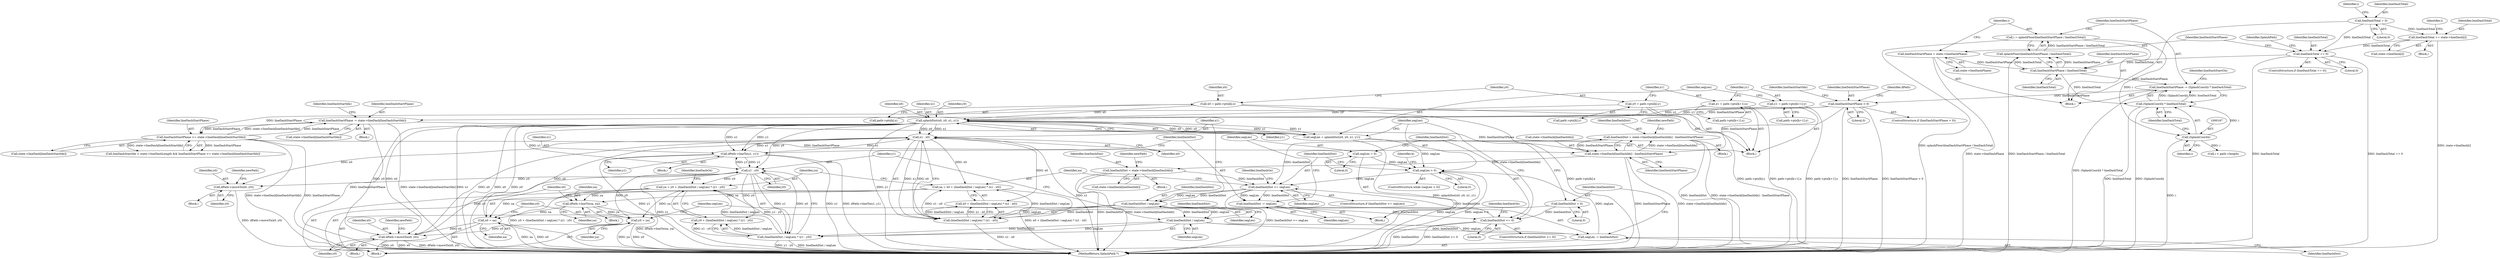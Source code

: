 digraph "0_poppler_8b6dc55e530b2f5ede6b9dfb64aafdd1d5836492@API" {
"1000389" [label="(Call,dPath->moveTo(x0, y0))"];
"1000369" [label="(Call,x1 - x0)"];
"1000323" [label="(Call,splashDist(x0, y0, x1, y1))"];
"1000281" [label="(Call,x0 = path->pts[k].x)"];
"1000290" [label="(Call,y0 = path->pts[k].y)"];
"1000299" [label="(Call,x1 = path->pts[k+1].x)"];
"1000310" [label="(Call,y1 = path->pts[k+1].y)"];
"1000350" [label="(Call,dPath->lineTo(x1, y1))"];
"1000380" [label="(Call,y1 - y0)"];
"1000401" [label="(Call,y0 = ya)"];
"1000395" [label="(Call,dPath->lineTo(xa, ya))"];
"1000361" [label="(Call,xa = x0 + (lineDashDist / segLen) * (x1 - x0))"];
"1000365" [label="(Call,(lineDashDist / segLen) * (x1 - x0))"];
"1000366" [label="(Call,lineDashDist / segLen)"];
"1000334" [label="(Call,lineDashDist >= segLen)"];
"1000259" [label="(Call,lineDashDist = state->lineDash[lineDashIdx] - lineDashStartPhase)"];
"1000261" [label="(Call,state->lineDash[lineDashIdx] - lineDashStartPhase)"];
"1000177" [label="(Call,lineDashStartPhase > 0)"];
"1000163" [label="(Call,lineDashStartPhase -= (SplashCoord)i * lineDashTotal)"];
"1000165" [label="(Call,(SplashCoord)i * lineDashTotal)"];
"1000166" [label="(Call,(SplashCoord)i)"];
"1000157" [label="(Call,i = splashFloor(lineDashStartPhase / lineDashTotal))"];
"1000159" [label="(Call,splashFloor(lineDashStartPhase / lineDashTotal))"];
"1000160" [label="(Call,lineDashStartPhase / lineDashTotal)"];
"1000152" [label="(Call,lineDashStartPhase = state->lineDashPhase)"];
"1000145" [label="(Call,lineDashTotal == 0)"];
"1000122" [label="(Call,lineDashTotal = 0)"];
"1000137" [label="(Call,lineDashTotal += state->lineDash[i])"];
"1000200" [label="(Call,lineDashStartPhase -= state->lineDash[lineDashStartIdx])"];
"1000188" [label="(Call,lineDashStartPhase >= state->lineDash[lineDashStartIdx])"];
"1000411" [label="(Call,lineDashDist <= 0)"];
"1000407" [label="(Call,lineDashDist = 0)"];
"1000353" [label="(Call,lineDashDist -= segLen)"];
"1000430" [label="(Call,lineDashDist = state->lineDash[lineDashIdx])"];
"1000329" [label="(Call,segLen > 0)"];
"1000404" [label="(Call,segLen -= lineDashDist)"];
"1000377" [label="(Call,lineDashDist / segLen)"];
"1000356" [label="(Call,segLen = 0)"];
"1000321" [label="(Call,segLen = splashDist(x0, y0, x1, y1))"];
"1000372" [label="(Call,ya = y0 + (lineDashDist / segLen) * (y1 - y0))"];
"1000376" [label="(Call,(lineDashDist / segLen) * (y1 - y0))"];
"1000344" [label="(Call,dPath->moveTo(x0, y0))"];
"1000398" [label="(Call,x0 = xa)"];
"1000283" [label="(Call,path->pts[k].x)"];
"1000400" [label="(Identifier,xa)"];
"1000124" [label="(Literal,0)"];
"1000177" [label="(Call,lineDashStartPhase > 0)"];
"1000438" [label="(Identifier,newPath)"];
"1000388" [label="(Block,)"];
"1000385" [label="(Block,)"];
"1000137" [label="(Call,lineDashTotal += state->lineDash[i])"];
"1000279" [label="(Identifier,k)"];
"1000367" [label="(Identifier,lineDashDist)"];
"1000416" [label="(Identifier,lineDashOn)"];
"1000406" [label="(Identifier,lineDashDist)"];
"1000399" [label="(Identifier,x0)"];
"1000166" [label="(Call,(SplashCoord)i)"];
"1000335" [label="(Identifier,lineDashDist)"];
"1000357" [label="(Identifier,segLen)"];
"1000369" [label="(Call,x1 - x0)"];
"1000127" [label="(Identifier,i)"];
"1000201" [label="(Identifier,lineDashStartPhase)"];
"1000301" [label="(Call,path->pts[k+1].x)"];
"1000405" [label="(Identifier,segLen)"];
"1000135" [label="(Identifier,i)"];
"1000432" [label="(Call,state->lineDash[lineDashIdx])"];
"1000260" [label="(Identifier,lineDashDist)"];
"1000139" [label="(Call,state->lineDash[i])"];
"1000371" [label="(Identifier,x0)"];
"1000362" [label="(Identifier,xa)"];
"1000312" [label="(Call,path->pts[k+1].y)"];
"1000325" [label="(Identifier,y0)"];
"1000225" [label="(Call,i < path->length)"];
"1000188" [label="(Call,lineDashStartPhase >= state->lineDash[lineDashStartIdx])"];
"1000355" [label="(Identifier,segLen)"];
"1000179" [label="(Literal,0)"];
"1000322" [label="(Identifier,segLen)"];
"1000404" [label="(Call,segLen -= lineDashDist)"];
"1000339" [label="(Identifier,lineDashOn)"];
"1000165" [label="(Call,(SplashCoord)i * lineDashTotal)"];
"1000361" [label="(Call,xa = x0 + (lineDashDist / segLen) * (x1 - x0))"];
"1000299" [label="(Call,x1 = path->pts[k+1].x)"];
"1000330" [label="(Identifier,segLen)"];
"1000336" [label="(Identifier,segLen)"];
"1000366" [label="(Call,lineDashDist / segLen)"];
"1000329" [label="(Call,segLen > 0)"];
"1000168" [label="(Identifier,i)"];
"1000324" [label="(Identifier,x0)"];
"1000123" [label="(Identifier,lineDashTotal)"];
"1000152" [label="(Call,lineDashStartPhase = state->lineDashPhase)"];
"1000381" [label="(Identifier,y1)"];
"1000333" [label="(ControlStructure,if (lineDashDist >= segLen))"];
"1000230" [label="(Block,)"];
"1000159" [label="(Call,splashFloor(lineDashStartPhase / lineDashTotal))"];
"1000261" [label="(Call,state->lineDash[lineDashIdx] - lineDashStartPhase)"];
"1000162" [label="(Identifier,lineDashTotal)"];
"1000327" [label="(Identifier,y1)"];
"1000138" [label="(Identifier,lineDashTotal)"];
"1000157" [label="(Call,i = splashFloor(lineDashStartPhase / lineDashTotal))"];
"1000144" [label="(ControlStructure,if (lineDashTotal == 0))"];
"1000410" [label="(ControlStructure,if (lineDashDist <= 0))"];
"1000345" [label="(Identifier,x0)"];
"1000259" [label="(Call,lineDashDist = state->lineDash[lineDashIdx] - lineDashStartPhase)"];
"1000189" [label="(Identifier,lineDashStartPhase)"];
"1000376" [label="(Call,(lineDashDist / segLen) * (y1 - y0))"];
"1000382" [label="(Identifier,y0)"];
"1000384" [label="(Identifier,lineDashOn)"];
"1000323" [label="(Call,splashDist(x0, y0, x1, y1))"];
"1000326" [label="(Identifier,x1)"];
"1000352" [label="(Identifier,y1)"];
"1000282" [label="(Identifier,x0)"];
"1000102" [label="(Block,)"];
"1000153" [label="(Identifier,lineDashStartPhase)"];
"1000350" [label="(Call,dPath->lineTo(x1, y1))"];
"1000300" [label="(Identifier,x1)"];
"1000412" [label="(Identifier,lineDashDist)"];
"1000154" [label="(Call,state->lineDashPhase)"];
"1000396" [label="(Identifier,xa)"];
"1000334" [label="(Call,lineDashDist >= segLen)"];
"1000393" [label="(Identifier,newPath)"];
"1000151" [label="(Identifier,SplashPath)"];
"1000169" [label="(Identifier,lineDashTotal)"];
"1000379" [label="(Identifier,segLen)"];
"1000190" [label="(Call,state->lineDash[lineDashStartIdx])"];
"1000161" [label="(Identifier,lineDashStartPhase)"];
"1000267" [label="(Identifier,lineDashStartPhase)"];
"1000409" [label="(Literal,0)"];
"1000291" [label="(Identifier,y0)"];
"1000200" [label="(Call,lineDashStartPhase -= state->lineDash[lineDashStartIdx])"];
"1000184" [label="(Identifier,lineDashStartIdx)"];
"1000411" [label="(Call,lineDashDist <= 0)"];
"1000195" [label="(Block,)"];
"1000343" [label="(Block,)"];
"1000380" [label="(Call,y1 - y0)"];
"1000337" [label="(Block,)"];
"1000292" [label="(Call,path->pts[k].y)"];
"1000377" [label="(Call,lineDashDist / segLen)"];
"1000269" [label="(Identifier,newPath)"];
"1000344" [label="(Call,dPath->moveTo(x0, y0))"];
"1000374" [label="(Call,y0 + (lineDashDist / segLen) * (y1 - y0))"];
"1000363" [label="(Call,x0 + (lineDashDist / segLen) * (x1 - x0))"];
"1000176" [label="(ControlStructure,if (lineDashStartPhase > 0))"];
"1000431" [label="(Identifier,lineDashDist)"];
"1000407" [label="(Call,lineDashDist = 0)"];
"1000146" [label="(Identifier,lineDashTotal)"];
"1000290" [label="(Call,y0 = path->pts[k].y)"];
"1000351" [label="(Identifier,x1)"];
"1000158" [label="(Identifier,i)"];
"1000346" [label="(Identifier,y0)"];
"1000163" [label="(Call,lineDashStartPhase -= (SplashCoord)i * lineDashTotal)"];
"1000539" [label="(MethodReturn,SplashPath *)"];
"1000365" [label="(Call,(lineDashDist / segLen) * (x1 - x0))"];
"1000122" [label="(Call,lineDashTotal = 0)"];
"1000401" [label="(Call,y0 = ya)"];
"1000147" [label="(Literal,0)"];
"1000391" [label="(Identifier,y0)"];
"1000262" [label="(Call,state->lineDash[lineDashIdx])"];
"1000414" [label="(Block,)"];
"1000378" [label="(Identifier,lineDashDist)"];
"1000280" [label="(Block,)"];
"1000348" [label="(Identifier,newPath)"];
"1000321" [label="(Call,segLen = splashDist(x0, y0, x1, y1))"];
"1000372" [label="(Call,ya = y0 + (lineDashDist / segLen) * (y1 - y0))"];
"1000389" [label="(Call,dPath->moveTo(x0, y0))"];
"1000368" [label="(Identifier,segLen)"];
"1000390" [label="(Identifier,x0)"];
"1000354" [label="(Identifier,lineDashDist)"];
"1000164" [label="(Identifier,lineDashStartPhase)"];
"1000182" [label="(Call,lineDashStartIdx < state->lineDashLength && lineDashStartPhase >= state->lineDash[lineDashStartIdx])"];
"1000145" [label="(Call,lineDashTotal == 0)"];
"1000171" [label="(Identifier,lineDashStartOn)"];
"1000408" [label="(Identifier,lineDashDist)"];
"1000311" [label="(Identifier,y1)"];
"1000395" [label="(Call,dPath->lineTo(xa, ya))"];
"1000397" [label="(Identifier,ya)"];
"1000178" [label="(Identifier,lineDashStartPhase)"];
"1000281" [label="(Call,x0 = path->pts[k].x)"];
"1000402" [label="(Identifier,y0)"];
"1000328" [label="(ControlStructure,while (segLen > 0))"];
"1000370" [label="(Identifier,x1)"];
"1000413" [label="(Literal,0)"];
"1000356" [label="(Call,segLen = 0)"];
"1000358" [label="(Literal,0)"];
"1000221" [label="(Identifier,dPath)"];
"1000373" [label="(Identifier,ya)"];
"1000331" [label="(Literal,0)"];
"1000340" [label="(Block,)"];
"1000430" [label="(Call,lineDashDist = state->lineDash[lineDashIdx])"];
"1000398" [label="(Call,x0 = xa)"];
"1000360" [label="(Block,)"];
"1000208" [label="(Identifier,lineDashStartIdx)"];
"1000353" [label="(Call,lineDashDist -= segLen)"];
"1000160" [label="(Call,lineDashStartPhase / lineDashTotal)"];
"1000202" [label="(Call,state->lineDash[lineDashStartIdx])"];
"1000403" [label="(Identifier,ya)"];
"1000310" [label="(Call,y1 = path->pts[k+1].y)"];
"1000136" [label="(Block,)"];
"1000389" -> "1000388"  [label="AST: "];
"1000389" -> "1000391"  [label="CFG: "];
"1000390" -> "1000389"  [label="AST: "];
"1000391" -> "1000389"  [label="AST: "];
"1000393" -> "1000389"  [label="CFG: "];
"1000389" -> "1000539"  [label="DDG: dPath->moveTo(x0, y0)"];
"1000369" -> "1000389"  [label="DDG: x0"];
"1000380" -> "1000389"  [label="DDG: y0"];
"1000369" -> "1000365"  [label="AST: "];
"1000369" -> "1000371"  [label="CFG: "];
"1000370" -> "1000369"  [label="AST: "];
"1000371" -> "1000369"  [label="AST: "];
"1000365" -> "1000369"  [label="CFG: "];
"1000369" -> "1000539"  [label="DDG: x1"];
"1000369" -> "1000350"  [label="DDG: x1"];
"1000369" -> "1000361"  [label="DDG: x0"];
"1000369" -> "1000363"  [label="DDG: x0"];
"1000369" -> "1000365"  [label="DDG: x1"];
"1000369" -> "1000365"  [label="DDG: x0"];
"1000323" -> "1000369"  [label="DDG: x1"];
"1000323" -> "1000369"  [label="DDG: x0"];
"1000350" -> "1000369"  [label="DDG: x1"];
"1000344" -> "1000369"  [label="DDG: x0"];
"1000398" -> "1000369"  [label="DDG: x0"];
"1000323" -> "1000321"  [label="AST: "];
"1000323" -> "1000327"  [label="CFG: "];
"1000324" -> "1000323"  [label="AST: "];
"1000325" -> "1000323"  [label="AST: "];
"1000326" -> "1000323"  [label="AST: "];
"1000327" -> "1000323"  [label="AST: "];
"1000321" -> "1000323"  [label="CFG: "];
"1000323" -> "1000539"  [label="DDG: x1"];
"1000323" -> "1000539"  [label="DDG: x0"];
"1000323" -> "1000539"  [label="DDG: y0"];
"1000323" -> "1000539"  [label="DDG: y1"];
"1000323" -> "1000321"  [label="DDG: x0"];
"1000323" -> "1000321"  [label="DDG: y0"];
"1000323" -> "1000321"  [label="DDG: x1"];
"1000323" -> "1000321"  [label="DDG: y1"];
"1000281" -> "1000323"  [label="DDG: x0"];
"1000290" -> "1000323"  [label="DDG: y0"];
"1000299" -> "1000323"  [label="DDG: x1"];
"1000310" -> "1000323"  [label="DDG: y1"];
"1000323" -> "1000344"  [label="DDG: x0"];
"1000323" -> "1000344"  [label="DDG: y0"];
"1000323" -> "1000350"  [label="DDG: x1"];
"1000323" -> "1000350"  [label="DDG: y1"];
"1000323" -> "1000380"  [label="DDG: y1"];
"1000323" -> "1000380"  [label="DDG: y0"];
"1000281" -> "1000280"  [label="AST: "];
"1000281" -> "1000283"  [label="CFG: "];
"1000282" -> "1000281"  [label="AST: "];
"1000283" -> "1000281"  [label="AST: "];
"1000291" -> "1000281"  [label="CFG: "];
"1000281" -> "1000539"  [label="DDG: path->pts[k].x"];
"1000290" -> "1000280"  [label="AST: "];
"1000290" -> "1000292"  [label="CFG: "];
"1000291" -> "1000290"  [label="AST: "];
"1000292" -> "1000290"  [label="AST: "];
"1000300" -> "1000290"  [label="CFG: "];
"1000290" -> "1000539"  [label="DDG: path->pts[k].y"];
"1000299" -> "1000280"  [label="AST: "];
"1000299" -> "1000301"  [label="CFG: "];
"1000300" -> "1000299"  [label="AST: "];
"1000301" -> "1000299"  [label="AST: "];
"1000311" -> "1000299"  [label="CFG: "];
"1000299" -> "1000539"  [label="DDG: path->pts[k+1].x"];
"1000310" -> "1000280"  [label="AST: "];
"1000310" -> "1000312"  [label="CFG: "];
"1000311" -> "1000310"  [label="AST: "];
"1000312" -> "1000310"  [label="AST: "];
"1000322" -> "1000310"  [label="CFG: "];
"1000310" -> "1000539"  [label="DDG: path->pts[k+1].y"];
"1000350" -> "1000340"  [label="AST: "];
"1000350" -> "1000352"  [label="CFG: "];
"1000351" -> "1000350"  [label="AST: "];
"1000352" -> "1000350"  [label="AST: "];
"1000354" -> "1000350"  [label="CFG: "];
"1000350" -> "1000539"  [label="DDG: x1"];
"1000350" -> "1000539"  [label="DDG: dPath->lineTo(x1, y1)"];
"1000350" -> "1000539"  [label="DDG: y1"];
"1000380" -> "1000350"  [label="DDG: y1"];
"1000350" -> "1000380"  [label="DDG: y1"];
"1000380" -> "1000376"  [label="AST: "];
"1000380" -> "1000382"  [label="CFG: "];
"1000381" -> "1000380"  [label="AST: "];
"1000382" -> "1000380"  [label="AST: "];
"1000376" -> "1000380"  [label="CFG: "];
"1000380" -> "1000539"  [label="DDG: y1"];
"1000380" -> "1000372"  [label="DDG: y0"];
"1000380" -> "1000374"  [label="DDG: y0"];
"1000380" -> "1000376"  [label="DDG: y1"];
"1000380" -> "1000376"  [label="DDG: y0"];
"1000401" -> "1000380"  [label="DDG: y0"];
"1000344" -> "1000380"  [label="DDG: y0"];
"1000401" -> "1000360"  [label="AST: "];
"1000401" -> "1000403"  [label="CFG: "];
"1000402" -> "1000401"  [label="AST: "];
"1000403" -> "1000401"  [label="AST: "];
"1000405" -> "1000401"  [label="CFG: "];
"1000401" -> "1000539"  [label="DDG: y0"];
"1000401" -> "1000539"  [label="DDG: ya"];
"1000401" -> "1000344"  [label="DDG: y0"];
"1000395" -> "1000401"  [label="DDG: ya"];
"1000372" -> "1000401"  [label="DDG: ya"];
"1000395" -> "1000385"  [label="AST: "];
"1000395" -> "1000397"  [label="CFG: "];
"1000396" -> "1000395"  [label="AST: "];
"1000397" -> "1000395"  [label="AST: "];
"1000399" -> "1000395"  [label="CFG: "];
"1000395" -> "1000539"  [label="DDG: dPath->lineTo(xa, ya)"];
"1000361" -> "1000395"  [label="DDG: xa"];
"1000372" -> "1000395"  [label="DDG: ya"];
"1000395" -> "1000398"  [label="DDG: xa"];
"1000361" -> "1000360"  [label="AST: "];
"1000361" -> "1000363"  [label="CFG: "];
"1000362" -> "1000361"  [label="AST: "];
"1000363" -> "1000361"  [label="AST: "];
"1000373" -> "1000361"  [label="CFG: "];
"1000361" -> "1000539"  [label="DDG: x0 + (lineDashDist / segLen) * (x1 - x0)"];
"1000365" -> "1000361"  [label="DDG: lineDashDist / segLen"];
"1000365" -> "1000361"  [label="DDG: x1 - x0"];
"1000361" -> "1000398"  [label="DDG: xa"];
"1000365" -> "1000363"  [label="AST: "];
"1000366" -> "1000365"  [label="AST: "];
"1000363" -> "1000365"  [label="CFG: "];
"1000365" -> "1000539"  [label="DDG: x1 - x0"];
"1000365" -> "1000363"  [label="DDG: lineDashDist / segLen"];
"1000365" -> "1000363"  [label="DDG: x1 - x0"];
"1000366" -> "1000365"  [label="DDG: lineDashDist"];
"1000366" -> "1000365"  [label="DDG: segLen"];
"1000366" -> "1000368"  [label="CFG: "];
"1000367" -> "1000366"  [label="AST: "];
"1000368" -> "1000366"  [label="AST: "];
"1000370" -> "1000366"  [label="CFG: "];
"1000334" -> "1000366"  [label="DDG: lineDashDist"];
"1000334" -> "1000366"  [label="DDG: segLen"];
"1000366" -> "1000377"  [label="DDG: lineDashDist"];
"1000366" -> "1000377"  [label="DDG: segLen"];
"1000334" -> "1000333"  [label="AST: "];
"1000334" -> "1000336"  [label="CFG: "];
"1000335" -> "1000334"  [label="AST: "];
"1000336" -> "1000334"  [label="AST: "];
"1000339" -> "1000334"  [label="CFG: "];
"1000362" -> "1000334"  [label="CFG: "];
"1000334" -> "1000539"  [label="DDG: lineDashDist >= segLen"];
"1000259" -> "1000334"  [label="DDG: lineDashDist"];
"1000411" -> "1000334"  [label="DDG: lineDashDist"];
"1000430" -> "1000334"  [label="DDG: lineDashDist"];
"1000329" -> "1000334"  [label="DDG: segLen"];
"1000334" -> "1000353"  [label="DDG: segLen"];
"1000334" -> "1000353"  [label="DDG: lineDashDist"];
"1000259" -> "1000230"  [label="AST: "];
"1000259" -> "1000261"  [label="CFG: "];
"1000260" -> "1000259"  [label="AST: "];
"1000261" -> "1000259"  [label="AST: "];
"1000269" -> "1000259"  [label="CFG: "];
"1000259" -> "1000539"  [label="DDG: lineDashDist"];
"1000259" -> "1000539"  [label="DDG: state->lineDash[lineDashIdx] - lineDashStartPhase"];
"1000261" -> "1000259"  [label="DDG: state->lineDash[lineDashIdx]"];
"1000261" -> "1000259"  [label="DDG: lineDashStartPhase"];
"1000261" -> "1000267"  [label="CFG: "];
"1000262" -> "1000261"  [label="AST: "];
"1000267" -> "1000261"  [label="AST: "];
"1000261" -> "1000539"  [label="DDG: lineDashStartPhase"];
"1000261" -> "1000539"  [label="DDG: state->lineDash[lineDashIdx]"];
"1000177" -> "1000261"  [label="DDG: lineDashStartPhase"];
"1000200" -> "1000261"  [label="DDG: lineDashStartPhase"];
"1000188" -> "1000261"  [label="DDG: lineDashStartPhase"];
"1000261" -> "1000430"  [label="DDG: state->lineDash[lineDashIdx]"];
"1000177" -> "1000176"  [label="AST: "];
"1000177" -> "1000179"  [label="CFG: "];
"1000178" -> "1000177"  [label="AST: "];
"1000179" -> "1000177"  [label="AST: "];
"1000184" -> "1000177"  [label="CFG: "];
"1000221" -> "1000177"  [label="CFG: "];
"1000177" -> "1000539"  [label="DDG: lineDashStartPhase"];
"1000177" -> "1000539"  [label="DDG: lineDashStartPhase > 0"];
"1000163" -> "1000177"  [label="DDG: lineDashStartPhase"];
"1000177" -> "1000188"  [label="DDG: lineDashStartPhase"];
"1000177" -> "1000200"  [label="DDG: lineDashStartPhase"];
"1000163" -> "1000102"  [label="AST: "];
"1000163" -> "1000165"  [label="CFG: "];
"1000164" -> "1000163"  [label="AST: "];
"1000165" -> "1000163"  [label="AST: "];
"1000171" -> "1000163"  [label="CFG: "];
"1000163" -> "1000539"  [label="DDG: (SplashCoord)i * lineDashTotal"];
"1000165" -> "1000163"  [label="DDG: (SplashCoord)i"];
"1000165" -> "1000163"  [label="DDG: lineDashTotal"];
"1000160" -> "1000163"  [label="DDG: lineDashStartPhase"];
"1000165" -> "1000169"  [label="CFG: "];
"1000166" -> "1000165"  [label="AST: "];
"1000169" -> "1000165"  [label="AST: "];
"1000165" -> "1000539"  [label="DDG: lineDashTotal"];
"1000165" -> "1000539"  [label="DDG: (SplashCoord)i"];
"1000166" -> "1000165"  [label="DDG: i"];
"1000160" -> "1000165"  [label="DDG: lineDashTotal"];
"1000166" -> "1000168"  [label="CFG: "];
"1000167" -> "1000166"  [label="AST: "];
"1000168" -> "1000166"  [label="AST: "];
"1000169" -> "1000166"  [label="CFG: "];
"1000166" -> "1000539"  [label="DDG: i"];
"1000157" -> "1000166"  [label="DDG: i"];
"1000166" -> "1000225"  [label="DDG: i"];
"1000157" -> "1000102"  [label="AST: "];
"1000157" -> "1000159"  [label="CFG: "];
"1000158" -> "1000157"  [label="AST: "];
"1000159" -> "1000157"  [label="AST: "];
"1000164" -> "1000157"  [label="CFG: "];
"1000157" -> "1000539"  [label="DDG: splashFloor(lineDashStartPhase / lineDashTotal)"];
"1000159" -> "1000157"  [label="DDG: lineDashStartPhase / lineDashTotal"];
"1000159" -> "1000160"  [label="CFG: "];
"1000160" -> "1000159"  [label="AST: "];
"1000159" -> "1000539"  [label="DDG: lineDashStartPhase / lineDashTotal"];
"1000160" -> "1000159"  [label="DDG: lineDashStartPhase"];
"1000160" -> "1000159"  [label="DDG: lineDashTotal"];
"1000160" -> "1000162"  [label="CFG: "];
"1000161" -> "1000160"  [label="AST: "];
"1000162" -> "1000160"  [label="AST: "];
"1000152" -> "1000160"  [label="DDG: lineDashStartPhase"];
"1000145" -> "1000160"  [label="DDG: lineDashTotal"];
"1000152" -> "1000102"  [label="AST: "];
"1000152" -> "1000154"  [label="CFG: "];
"1000153" -> "1000152"  [label="AST: "];
"1000154" -> "1000152"  [label="AST: "];
"1000158" -> "1000152"  [label="CFG: "];
"1000152" -> "1000539"  [label="DDG: state->lineDashPhase"];
"1000145" -> "1000144"  [label="AST: "];
"1000145" -> "1000147"  [label="CFG: "];
"1000146" -> "1000145"  [label="AST: "];
"1000147" -> "1000145"  [label="AST: "];
"1000151" -> "1000145"  [label="CFG: "];
"1000153" -> "1000145"  [label="CFG: "];
"1000145" -> "1000539"  [label="DDG: lineDashTotal == 0"];
"1000145" -> "1000539"  [label="DDG: lineDashTotal"];
"1000122" -> "1000145"  [label="DDG: lineDashTotal"];
"1000137" -> "1000145"  [label="DDG: lineDashTotal"];
"1000122" -> "1000102"  [label="AST: "];
"1000122" -> "1000124"  [label="CFG: "];
"1000123" -> "1000122"  [label="AST: "];
"1000124" -> "1000122"  [label="AST: "];
"1000127" -> "1000122"  [label="CFG: "];
"1000122" -> "1000137"  [label="DDG: lineDashTotal"];
"1000137" -> "1000136"  [label="AST: "];
"1000137" -> "1000139"  [label="CFG: "];
"1000138" -> "1000137"  [label="AST: "];
"1000139" -> "1000137"  [label="AST: "];
"1000135" -> "1000137"  [label="CFG: "];
"1000137" -> "1000539"  [label="DDG: state->lineDash[i]"];
"1000200" -> "1000195"  [label="AST: "];
"1000200" -> "1000202"  [label="CFG: "];
"1000201" -> "1000200"  [label="AST: "];
"1000202" -> "1000200"  [label="AST: "];
"1000208" -> "1000200"  [label="CFG: "];
"1000200" -> "1000539"  [label="DDG: lineDashStartPhase"];
"1000200" -> "1000539"  [label="DDG: state->lineDash[lineDashStartIdx]"];
"1000200" -> "1000188"  [label="DDG: lineDashStartPhase"];
"1000188" -> "1000200"  [label="DDG: state->lineDash[lineDashStartIdx]"];
"1000188" -> "1000200"  [label="DDG: lineDashStartPhase"];
"1000188" -> "1000182"  [label="AST: "];
"1000188" -> "1000190"  [label="CFG: "];
"1000189" -> "1000188"  [label="AST: "];
"1000190" -> "1000188"  [label="AST: "];
"1000182" -> "1000188"  [label="CFG: "];
"1000188" -> "1000539"  [label="DDG: state->lineDash[lineDashStartIdx]"];
"1000188" -> "1000539"  [label="DDG: lineDashStartPhase"];
"1000188" -> "1000182"  [label="DDG: lineDashStartPhase"];
"1000188" -> "1000182"  [label="DDG: state->lineDash[lineDashStartIdx]"];
"1000411" -> "1000410"  [label="AST: "];
"1000411" -> "1000413"  [label="CFG: "];
"1000412" -> "1000411"  [label="AST: "];
"1000413" -> "1000411"  [label="AST: "];
"1000330" -> "1000411"  [label="CFG: "];
"1000416" -> "1000411"  [label="CFG: "];
"1000411" -> "1000539"  [label="DDG: lineDashDist <= 0"];
"1000411" -> "1000539"  [label="DDG: lineDashDist"];
"1000407" -> "1000411"  [label="DDG: lineDashDist"];
"1000353" -> "1000411"  [label="DDG: lineDashDist"];
"1000407" -> "1000360"  [label="AST: "];
"1000407" -> "1000409"  [label="CFG: "];
"1000408" -> "1000407"  [label="AST: "];
"1000409" -> "1000407"  [label="AST: "];
"1000412" -> "1000407"  [label="CFG: "];
"1000353" -> "1000337"  [label="AST: "];
"1000353" -> "1000355"  [label="CFG: "];
"1000354" -> "1000353"  [label="AST: "];
"1000355" -> "1000353"  [label="AST: "];
"1000357" -> "1000353"  [label="CFG: "];
"1000430" -> "1000414"  [label="AST: "];
"1000430" -> "1000432"  [label="CFG: "];
"1000431" -> "1000430"  [label="AST: "];
"1000432" -> "1000430"  [label="AST: "];
"1000438" -> "1000430"  [label="CFG: "];
"1000430" -> "1000539"  [label="DDG: state->lineDash[lineDashIdx]"];
"1000430" -> "1000539"  [label="DDG: lineDashDist"];
"1000329" -> "1000328"  [label="AST: "];
"1000329" -> "1000331"  [label="CFG: "];
"1000330" -> "1000329"  [label="AST: "];
"1000331" -> "1000329"  [label="AST: "];
"1000335" -> "1000329"  [label="CFG: "];
"1000279" -> "1000329"  [label="CFG: "];
"1000329" -> "1000539"  [label="DDG: segLen > 0"];
"1000329" -> "1000539"  [label="DDG: segLen"];
"1000404" -> "1000329"  [label="DDG: segLen"];
"1000356" -> "1000329"  [label="DDG: segLen"];
"1000321" -> "1000329"  [label="DDG: segLen"];
"1000404" -> "1000360"  [label="AST: "];
"1000404" -> "1000406"  [label="CFG: "];
"1000405" -> "1000404"  [label="AST: "];
"1000406" -> "1000404"  [label="AST: "];
"1000408" -> "1000404"  [label="CFG: "];
"1000377" -> "1000404"  [label="DDG: lineDashDist"];
"1000377" -> "1000404"  [label="DDG: segLen"];
"1000377" -> "1000376"  [label="AST: "];
"1000377" -> "1000379"  [label="CFG: "];
"1000378" -> "1000377"  [label="AST: "];
"1000379" -> "1000377"  [label="AST: "];
"1000381" -> "1000377"  [label="CFG: "];
"1000377" -> "1000376"  [label="DDG: lineDashDist"];
"1000377" -> "1000376"  [label="DDG: segLen"];
"1000356" -> "1000337"  [label="AST: "];
"1000356" -> "1000358"  [label="CFG: "];
"1000357" -> "1000356"  [label="AST: "];
"1000358" -> "1000356"  [label="AST: "];
"1000412" -> "1000356"  [label="CFG: "];
"1000321" -> "1000280"  [label="AST: "];
"1000322" -> "1000321"  [label="AST: "];
"1000330" -> "1000321"  [label="CFG: "];
"1000321" -> "1000539"  [label="DDG: splashDist(x0, y0, x1, y1)"];
"1000372" -> "1000360"  [label="AST: "];
"1000372" -> "1000374"  [label="CFG: "];
"1000373" -> "1000372"  [label="AST: "];
"1000374" -> "1000372"  [label="AST: "];
"1000384" -> "1000372"  [label="CFG: "];
"1000372" -> "1000539"  [label="DDG: y0 + (lineDashDist / segLen) * (y1 - y0)"];
"1000376" -> "1000372"  [label="DDG: lineDashDist / segLen"];
"1000376" -> "1000372"  [label="DDG: y1 - y0"];
"1000376" -> "1000374"  [label="AST: "];
"1000374" -> "1000376"  [label="CFG: "];
"1000376" -> "1000539"  [label="DDG: lineDashDist / segLen"];
"1000376" -> "1000539"  [label="DDG: y1 - y0"];
"1000376" -> "1000374"  [label="DDG: lineDashDist / segLen"];
"1000376" -> "1000374"  [label="DDG: y1 - y0"];
"1000344" -> "1000343"  [label="AST: "];
"1000344" -> "1000346"  [label="CFG: "];
"1000345" -> "1000344"  [label="AST: "];
"1000346" -> "1000344"  [label="AST: "];
"1000348" -> "1000344"  [label="CFG: "];
"1000344" -> "1000539"  [label="DDG: dPath->moveTo(x0, y0)"];
"1000344" -> "1000539"  [label="DDG: y0"];
"1000344" -> "1000539"  [label="DDG: x0"];
"1000398" -> "1000344"  [label="DDG: x0"];
"1000398" -> "1000360"  [label="AST: "];
"1000398" -> "1000400"  [label="CFG: "];
"1000399" -> "1000398"  [label="AST: "];
"1000400" -> "1000398"  [label="AST: "];
"1000402" -> "1000398"  [label="CFG: "];
"1000398" -> "1000539"  [label="DDG: xa"];
"1000398" -> "1000539"  [label="DDG: x0"];
}
